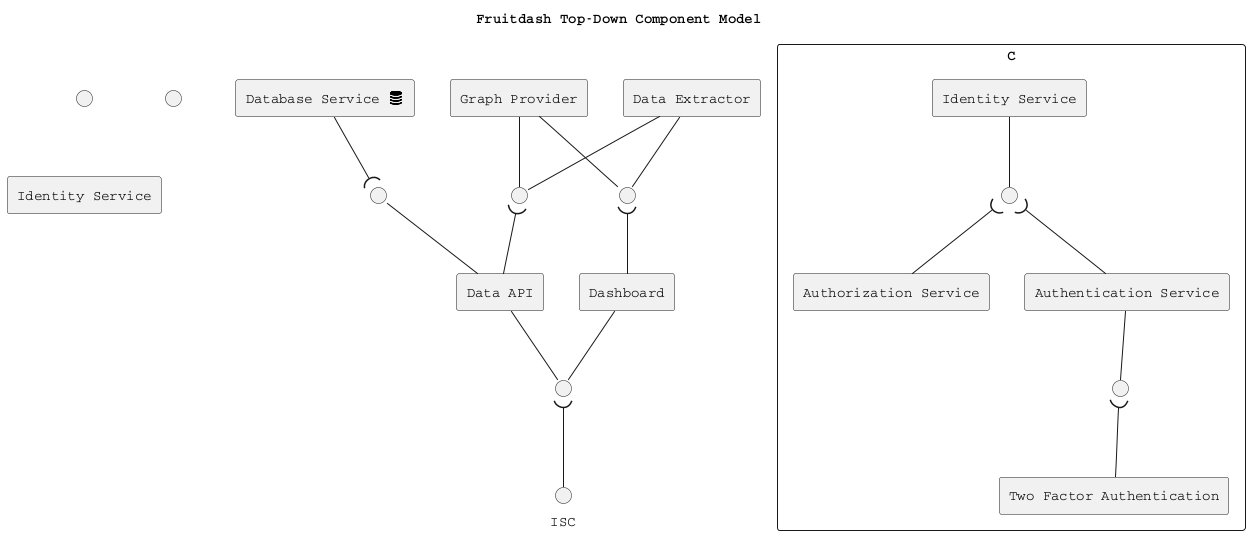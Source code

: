 @startuml
skinparam componentStyle rectangle

!include <tupadr3/font-awesome/database>

title Fruitdash Top-Down Component Model
' interface " " as MPI
' interface " " as SRI
' interface " " as CDI
' interface " " as PSI

interface " " as CDBI
interface " " as APII
interface " " as DEI
interface " " as DSI
interface " " as ISI
interface " " as GPI

[Database Service <$database{scale=0.33}>] as CDB 
[Data API] as API
[Dashboard] as DS
[Identity Service] as ISIS
[Graph Provider] as GP
[Data Extractor] as DE

' TODO: Adjust

CDB --( CDBI 
CDBI -- API

GP -- APII
DE -- APII
APII )-- API

API -- ISI
DS -- ISI
ISI )-- ISC

DE -- DSI
GP -- DSI
DSI )-- DS

component C {
   interface " " as ISISIS
   interface " " as AUTH_2FA
   component [Identity Service] as IS
   component [Authorization Service] as AUTHOR
   component [Authentication Service] as AUTHENT
   component [Two Factor Authentication] as 2FA
   IS -- ISISIS 
   ISISIS )-- AUTHOR
   ISISIS )-- AUTHENT
   AUTHENT -- AUTH_2FA
   AUTH_2FA )-- 2FA
}

skinparam monochrome true
skinparam shadowing false
skinparam defaultFontName Courier
@enduml